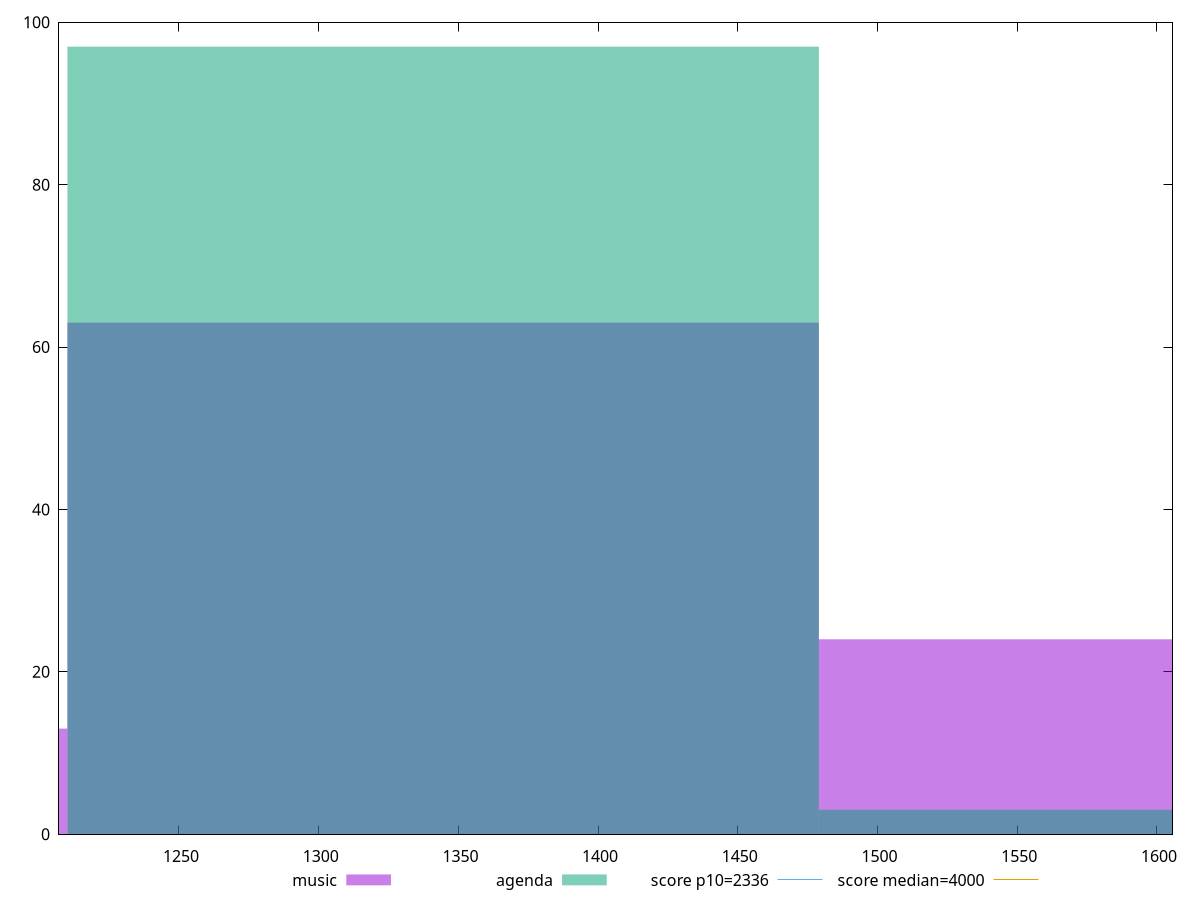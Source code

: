 reset

$music <<EOF
1613.454300152842 24
1344.5452501273685 63
1075.6362001018947 13
EOF

$agenda <<EOF
1613.454300152842 3
1344.5452501273685 97
EOF

set key outside below
set boxwidth 268.9090500254737
set xrange [1207.071:1605.547]
set yrange [0:100]
set trange [0:100]
set style fill transparent solid 0.5 noborder

set parametric
set terminal svg size 640, 500 enhanced background rgb 'white'
set output "reports/report_00032_2021-02-25T10-28-15.087Z/first-contentful-paint/comparison/histogram/0_vs_1.svg"

plot $music title "music" with boxes, \
     $agenda title "agenda" with boxes, \
     2336,t title "score p10=2336", \
     4000,t title "score median=4000"

reset
